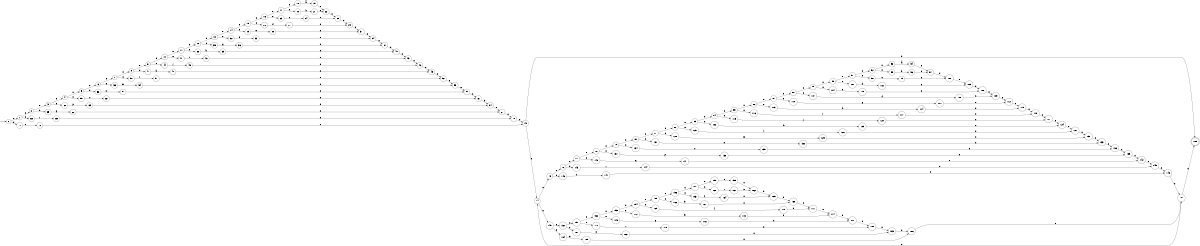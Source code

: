 digraph {
	rankdir=LR size="8,5"
	node [shape=doublecircle]
	188
	node [shape=circle]
	start [label="" height=0.1 width=0.1]
	start -> 0 [label=""]
	0 -> 1 [label="ε"]
	0 -> 71 [label="ε"]
	1 -> 2 [label="ε"]
	1 -> 68 [label="ε"]
	2 -> 3 [label="ε"]
	2 -> 65 [label="ε"]
	3 -> 4 [label="ε"]
	3 -> 62 [label="ε"]
	4 -> 5 [label="ε"]
	4 -> 59 [label="ε"]
	5 -> 6 [label="ε"]
	5 -> 56 [label="ε"]
	6 -> 7 [label="ε"]
	6 -> 53 [label="ε"]
	7 -> 8 [label="ε"]
	7 -> 50 [label="ε"]
	8 -> 9 [label="ε"]
	8 -> 47 [label="ε"]
	9 -> 10 [label="ε"]
	9 -> 44 [label="ε"]
	10 -> 11 [label="ε"]
	10 -> 41 [label="ε"]
	11 -> 12 [label="ε"]
	11 -> 38 [label="ε"]
	12 -> 13 [label="ε"]
	12 -> 35 [label="ε"]
	13 -> 14 [label="ε"]
	13 -> 32 [label="ε"]
	14 -> 15 [label="ε"]
	14 -> 29 [label="ε"]
	15 -> 16 [label="ε"]
	15 -> 26 [label="ε"]
	16 -> 17 [label="ε"]
	16 -> 23 [label="ε"]
	17 -> 18 [label="ε"]
	17 -> 20 [label="ε"]
	18 -> 19 [label=a]
	20 -> 21 [label=b]
	19 -> 22 [label="ε"]
	21 -> 22 [label="ε"]
	23 -> 24 [label=c]
	22 -> 25 [label="ε"]
	24 -> 25 [label="ε"]
	26 -> 27 [label=d]
	25 -> 28 [label="ε"]
	27 -> 28 [label="ε"]
	29 -> 30 [label=e]
	28 -> 31 [label="ε"]
	30 -> 31 [label="ε"]
	32 -> 33 [label=f]
	31 -> 34 [label="ε"]
	33 -> 34 [label="ε"]
	35 -> 36 [label=g]
	34 -> 37 [label="ε"]
	36 -> 37 [label="ε"]
	38 -> 39 [label=h]
	37 -> 40 [label="ε"]
	39 -> 40 [label="ε"]
	41 -> 42 [label=i]
	40 -> 43 [label="ε"]
	42 -> 43 [label="ε"]
	44 -> 45 [label=j]
	43 -> 46 [label="ε"]
	45 -> 46 [label="ε"]
	47 -> 48 [label=k]
	46 -> 49 [label="ε"]
	48 -> 49 [label="ε"]
	50 -> 51 [label=l]
	49 -> 52 [label="ε"]
	51 -> 52 [label="ε"]
	53 -> 54 [label=m]
	52 -> 55 [label="ε"]
	54 -> 55 [label="ε"]
	56 -> 57 [label=n]
	55 -> 58 [label="ε"]
	57 -> 58 [label="ε"]
	59 -> 60 [label=o]
	58 -> 61 [label="ε"]
	60 -> 61 [label="ε"]
	62 -> 63 [label=p]
	61 -> 64 [label="ε"]
	63 -> 64 [label="ε"]
	65 -> 66 [label=q]
	64 -> 67 [label="ε"]
	66 -> 67 [label="ε"]
	68 -> 69 [label=r]
	67 -> 70 [label="ε"]
	69 -> 70 [label="ε"]
	71 -> 72 [label=s]
	70 -> 73 [label="ε"]
	72 -> 73 [label="ε"]
	73 -> 74 [label="ε"]
	73 -> 188 [label="ε"]
	74 -> 75 [label="ε"]
	74 -> 149 [label="ε"]
	75 -> 76 [label="ε"]
	75 -> 146 [label="ε"]
	76 -> 77 [label="ε"]
	76 -> 143 [label="ε"]
	77 -> 78 [label="ε"]
	77 -> 140 [label="ε"]
	78 -> 79 [label="ε"]
	78 -> 137 [label="ε"]
	79 -> 80 [label="ε"]
	79 -> 134 [label="ε"]
	80 -> 81 [label="ε"]
	80 -> 131 [label="ε"]
	81 -> 82 [label="ε"]
	81 -> 128 [label="ε"]
	82 -> 83 [label="ε"]
	82 -> 125 [label="ε"]
	83 -> 84 [label="ε"]
	83 -> 122 [label="ε"]
	84 -> 85 [label="ε"]
	84 -> 119 [label="ε"]
	85 -> 86 [label="ε"]
	85 -> 116 [label="ε"]
	86 -> 87 [label="ε"]
	86 -> 113 [label="ε"]
	87 -> 88 [label="ε"]
	87 -> 110 [label="ε"]
	88 -> 89 [label="ε"]
	88 -> 107 [label="ε"]
	89 -> 90 [label="ε"]
	89 -> 104 [label="ε"]
	90 -> 91 [label="ε"]
	90 -> 101 [label="ε"]
	91 -> 92 [label="ε"]
	91 -> 98 [label="ε"]
	92 -> 93 [label="ε"]
	92 -> 95 [label="ε"]
	93 -> 94 [label=a]
	95 -> 96 [label=b]
	94 -> 97 [label="ε"]
	96 -> 97 [label="ε"]
	98 -> 99 [label=c]
	97 -> 100 [label="ε"]
	99 -> 100 [label="ε"]
	101 -> 102 [label=d]
	100 -> 103 [label="ε"]
	102 -> 103 [label="ε"]
	104 -> 105 [label=e]
	103 -> 106 [label="ε"]
	105 -> 106 [label="ε"]
	107 -> 108 [label=f]
	106 -> 109 [label="ε"]
	108 -> 109 [label="ε"]
	110 -> 111 [label=g]
	109 -> 112 [label="ε"]
	111 -> 112 [label="ε"]
	113 -> 114 [label=h]
	112 -> 115 [label="ε"]
	114 -> 115 [label="ε"]
	116 -> 117 [label=i]
	115 -> 118 [label="ε"]
	117 -> 118 [label="ε"]
	119 -> 120 [label=j]
	118 -> 121 [label="ε"]
	120 -> 121 [label="ε"]
	122 -> 123 [label=k]
	121 -> 124 [label="ε"]
	123 -> 124 [label="ε"]
	125 -> 126 [label=l]
	124 -> 127 [label="ε"]
	126 -> 127 [label="ε"]
	128 -> 129 [label=m]
	127 -> 130 [label="ε"]
	129 -> 130 [label="ε"]
	131 -> 132 [label=n]
	130 -> 133 [label="ε"]
	132 -> 133 [label="ε"]
	134 -> 135 [label=o]
	133 -> 136 [label="ε"]
	135 -> 136 [label="ε"]
	137 -> 138 [label=p]
	136 -> 139 [label="ε"]
	138 -> 139 [label="ε"]
	140 -> 141 [label=q]
	139 -> 142 [label="ε"]
	141 -> 142 [label="ε"]
	143 -> 144 [label=r]
	142 -> 145 [label="ε"]
	144 -> 145 [label="ε"]
	146 -> 147 [label=s]
	145 -> 148 [label="ε"]
	147 -> 148 [label="ε"]
	149 -> 150 [label="ε"]
	149 -> 184 [label="ε"]
	150 -> 151 [label="ε"]
	150 -> 181 [label="ε"]
	151 -> 152 [label="ε"]
	151 -> 178 [label="ε"]
	152 -> 153 [label="ε"]
	152 -> 175 [label="ε"]
	153 -> 154 [label="ε"]
	153 -> 172 [label="ε"]
	154 -> 155 [label="ε"]
	154 -> 169 [label="ε"]
	155 -> 156 [label="ε"]
	155 -> 166 [label="ε"]
	156 -> 157 [label="ε"]
	156 -> 163 [label="ε"]
	157 -> 158 [label="ε"]
	157 -> 160 [label="ε"]
	158 -> 159 [label=0]
	160 -> 161 [label=1]
	159 -> 162 [label="ε"]
	161 -> 162 [label="ε"]
	163 -> 164 [label=2]
	162 -> 165 [label="ε"]
	164 -> 165 [label="ε"]
	166 -> 167 [label=3]
	165 -> 168 [label="ε"]
	167 -> 168 [label="ε"]
	169 -> 170 [label=4]
	168 -> 171 [label="ε"]
	170 -> 171 [label="ε"]
	172 -> 173 [label=5]
	171 -> 174 [label="ε"]
	173 -> 174 [label="ε"]
	175 -> 176 [label=6]
	174 -> 177 [label="ε"]
	176 -> 177 [label="ε"]
	178 -> 179 [label=7]
	177 -> 180 [label="ε"]
	179 -> 180 [label="ε"]
	181 -> 182 [label=8]
	180 -> 183 [label="ε"]
	182 -> 183 [label="ε"]
	184 -> 185 [label=9]
	183 -> 186 [label="ε"]
	185 -> 186 [label="ε"]
	148 -> 187 [label="ε"]
	186 -> 187 [label="ε"]
	187 -> 74 [label="ε"]
	187 -> 188 [label="ε"]
}
